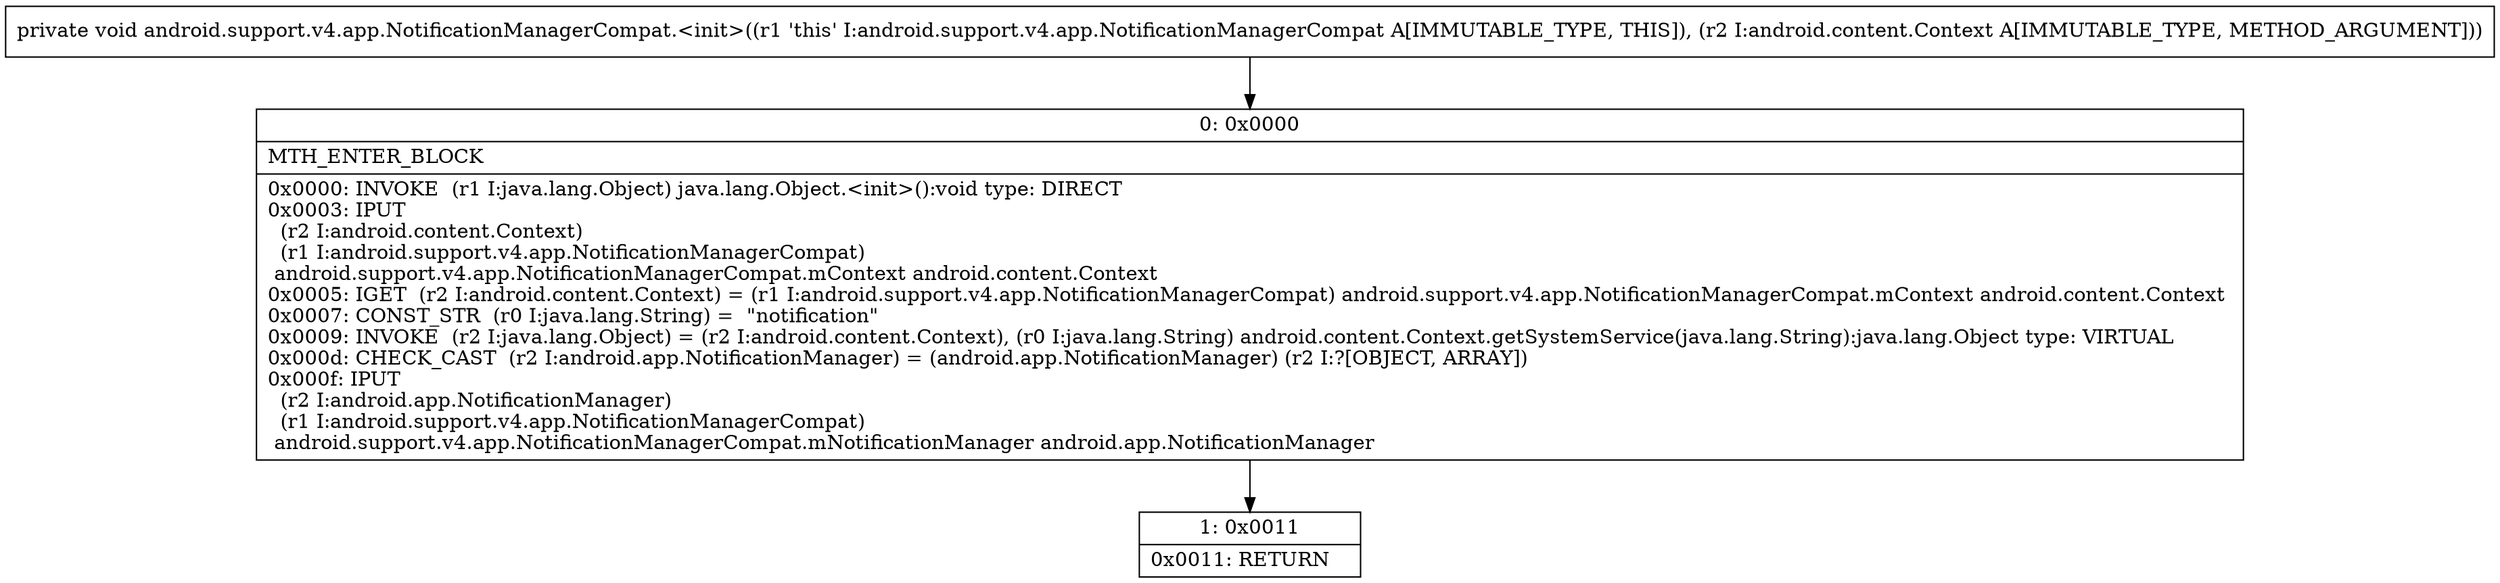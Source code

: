 digraph "CFG forandroid.support.v4.app.NotificationManagerCompat.\<init\>(Landroid\/content\/Context;)V" {
Node_0 [shape=record,label="{0\:\ 0x0000|MTH_ENTER_BLOCK\l|0x0000: INVOKE  (r1 I:java.lang.Object) java.lang.Object.\<init\>():void type: DIRECT \l0x0003: IPUT  \l  (r2 I:android.content.Context)\l  (r1 I:android.support.v4.app.NotificationManagerCompat)\l android.support.v4.app.NotificationManagerCompat.mContext android.content.Context \l0x0005: IGET  (r2 I:android.content.Context) = (r1 I:android.support.v4.app.NotificationManagerCompat) android.support.v4.app.NotificationManagerCompat.mContext android.content.Context \l0x0007: CONST_STR  (r0 I:java.lang.String) =  \"notification\" \l0x0009: INVOKE  (r2 I:java.lang.Object) = (r2 I:android.content.Context), (r0 I:java.lang.String) android.content.Context.getSystemService(java.lang.String):java.lang.Object type: VIRTUAL \l0x000d: CHECK_CAST  (r2 I:android.app.NotificationManager) = (android.app.NotificationManager) (r2 I:?[OBJECT, ARRAY]) \l0x000f: IPUT  \l  (r2 I:android.app.NotificationManager)\l  (r1 I:android.support.v4.app.NotificationManagerCompat)\l android.support.v4.app.NotificationManagerCompat.mNotificationManager android.app.NotificationManager \l}"];
Node_1 [shape=record,label="{1\:\ 0x0011|0x0011: RETURN   \l}"];
MethodNode[shape=record,label="{private void android.support.v4.app.NotificationManagerCompat.\<init\>((r1 'this' I:android.support.v4.app.NotificationManagerCompat A[IMMUTABLE_TYPE, THIS]), (r2 I:android.content.Context A[IMMUTABLE_TYPE, METHOD_ARGUMENT])) }"];
MethodNode -> Node_0;
Node_0 -> Node_1;
}

